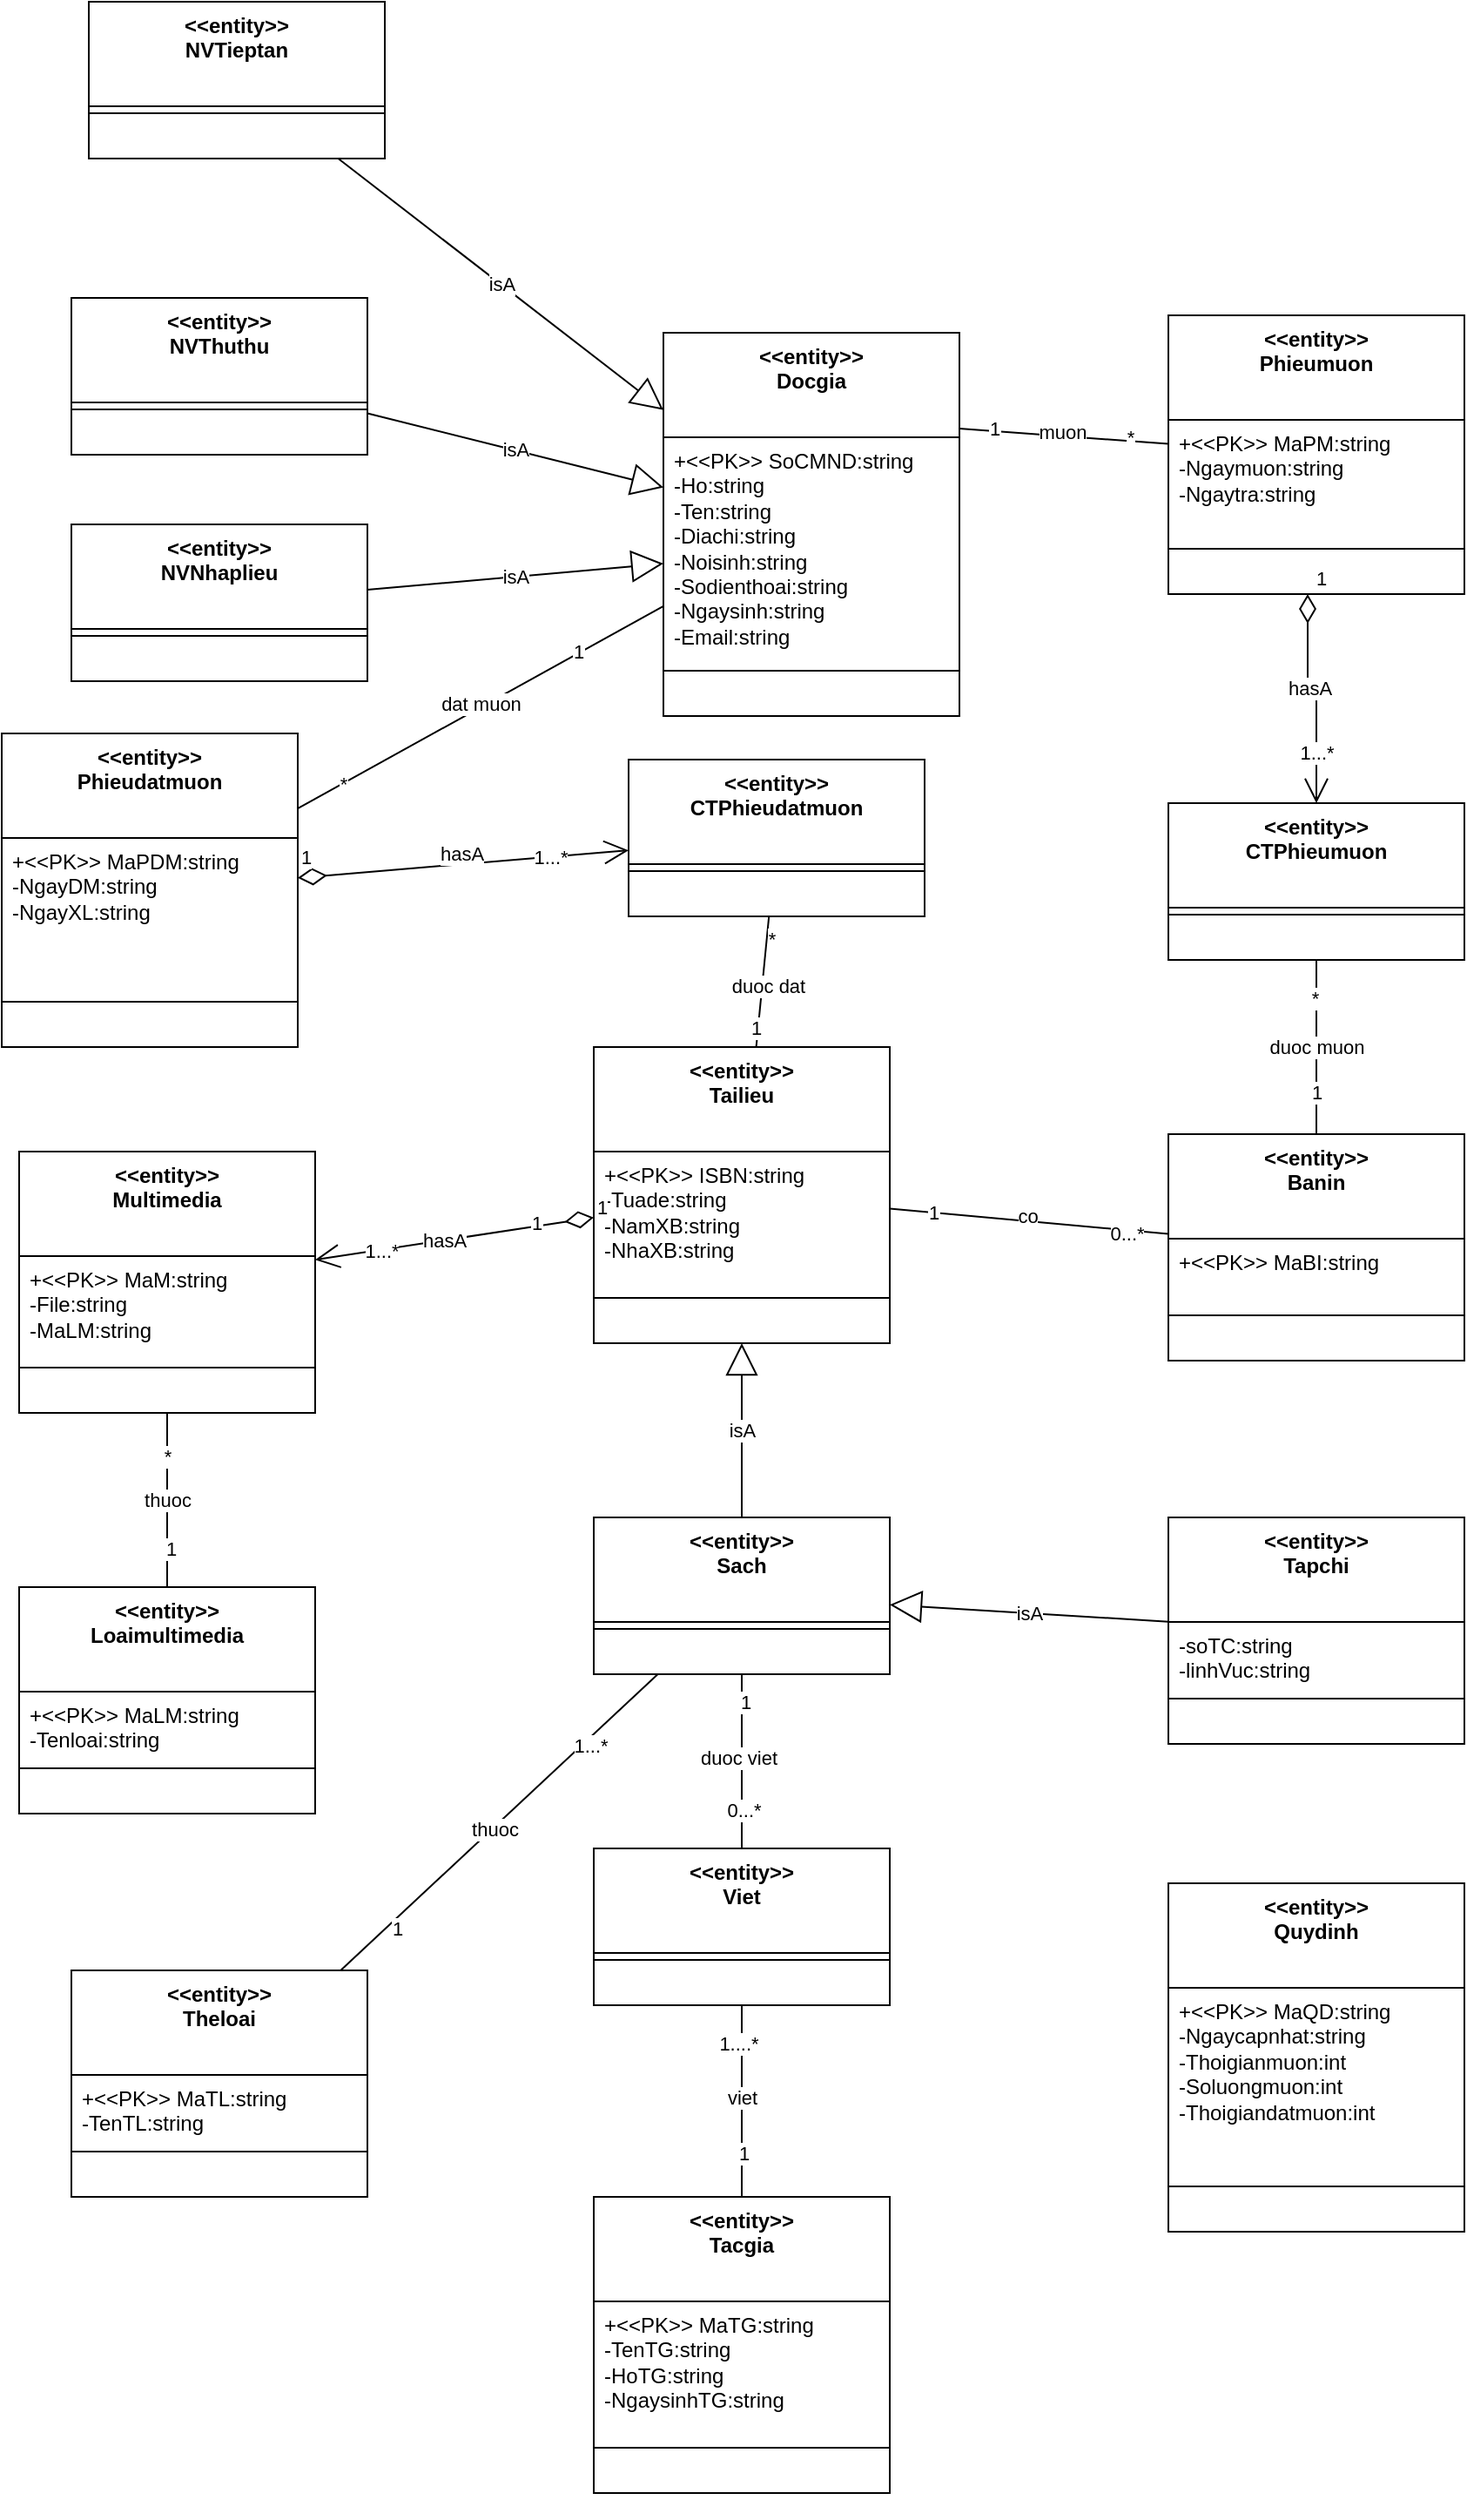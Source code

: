 <mxfile version="23.1.5" type="device">
  <diagram name="Page-1" id="rpfPzRyX7NFjXYsIdwfx">
    <mxGraphModel dx="2100" dy="1242" grid="1" gridSize="10" guides="1" tooltips="1" connect="1" arrows="1" fold="1" page="1" pageScale="1" pageWidth="850" pageHeight="1100" math="0" shadow="0">
      <root>
        <mxCell id="0" />
        <mxCell id="1" parent="0" />
        <mxCell id="L5XlbXFNY9Lcf2r7FmZ7-5" value="&amp;lt;&amp;lt;entity&amp;gt;&amp;gt;&lt;div&gt;NVTieptan&lt;/div&gt;" style="swimlane;fontStyle=1;align=center;verticalAlign=top;childLayout=stackLayout;horizontal=1;startSize=60;horizontalStack=0;resizeParent=1;resizeParentMax=0;resizeLast=0;collapsible=1;marginBottom=0;whiteSpace=wrap;html=1;" vertex="1" parent="1">
          <mxGeometry x="60" y="70" width="170" height="90" as="geometry" />
        </mxCell>
        <mxCell id="L5XlbXFNY9Lcf2r7FmZ7-7" value="" style="line;strokeWidth=1;fillColor=none;align=left;verticalAlign=middle;spacingTop=-1;spacingLeft=3;spacingRight=3;rotatable=0;labelPosition=right;points=[];portConstraint=eastwest;strokeColor=inherit;" vertex="1" parent="L5XlbXFNY9Lcf2r7FmZ7-5">
          <mxGeometry y="60" width="170" height="8" as="geometry" />
        </mxCell>
        <mxCell id="L5XlbXFNY9Lcf2r7FmZ7-8" value="&amp;nbsp;" style="text;strokeColor=none;fillColor=none;align=left;verticalAlign=top;spacingLeft=4;spacingRight=4;overflow=hidden;rotatable=0;points=[[0,0.5],[1,0.5]];portConstraint=eastwest;whiteSpace=wrap;html=1;" vertex="1" parent="L5XlbXFNY9Lcf2r7FmZ7-5">
          <mxGeometry y="68" width="170" height="22" as="geometry" />
        </mxCell>
        <mxCell id="L5XlbXFNY9Lcf2r7FmZ7-9" value="&amp;lt;&amp;lt;entity&amp;gt;&amp;gt;&lt;div&gt;NVThuthu&lt;/div&gt;" style="swimlane;fontStyle=1;align=center;verticalAlign=top;childLayout=stackLayout;horizontal=1;startSize=60;horizontalStack=0;resizeParent=1;resizeParentMax=0;resizeLast=0;collapsible=1;marginBottom=0;whiteSpace=wrap;html=1;" vertex="1" parent="1">
          <mxGeometry x="50" y="240" width="170" height="90" as="geometry" />
        </mxCell>
        <mxCell id="L5XlbXFNY9Lcf2r7FmZ7-10" value="" style="line;strokeWidth=1;fillColor=none;align=left;verticalAlign=middle;spacingTop=-1;spacingLeft=3;spacingRight=3;rotatable=0;labelPosition=right;points=[];portConstraint=eastwest;strokeColor=inherit;" vertex="1" parent="L5XlbXFNY9Lcf2r7FmZ7-9">
          <mxGeometry y="60" width="170" height="8" as="geometry" />
        </mxCell>
        <mxCell id="L5XlbXFNY9Lcf2r7FmZ7-11" value="&amp;nbsp;" style="text;strokeColor=none;fillColor=none;align=left;verticalAlign=top;spacingLeft=4;spacingRight=4;overflow=hidden;rotatable=0;points=[[0,0.5],[1,0.5]];portConstraint=eastwest;whiteSpace=wrap;html=1;" vertex="1" parent="L5XlbXFNY9Lcf2r7FmZ7-9">
          <mxGeometry y="68" width="170" height="22" as="geometry" />
        </mxCell>
        <mxCell id="L5XlbXFNY9Lcf2r7FmZ7-12" value="&amp;lt;&amp;lt;entity&amp;gt;&amp;gt;&lt;div&gt;NVNhaplieu&lt;/div&gt;" style="swimlane;fontStyle=1;align=center;verticalAlign=top;childLayout=stackLayout;horizontal=1;startSize=60;horizontalStack=0;resizeParent=1;resizeParentMax=0;resizeLast=0;collapsible=1;marginBottom=0;whiteSpace=wrap;html=1;" vertex="1" parent="1">
          <mxGeometry x="50" y="370" width="170" height="90" as="geometry" />
        </mxCell>
        <mxCell id="L5XlbXFNY9Lcf2r7FmZ7-13" value="" style="line;strokeWidth=1;fillColor=none;align=left;verticalAlign=middle;spacingTop=-1;spacingLeft=3;spacingRight=3;rotatable=0;labelPosition=right;points=[];portConstraint=eastwest;strokeColor=inherit;" vertex="1" parent="L5XlbXFNY9Lcf2r7FmZ7-12">
          <mxGeometry y="60" width="170" height="8" as="geometry" />
        </mxCell>
        <mxCell id="L5XlbXFNY9Lcf2r7FmZ7-14" value="&amp;nbsp;" style="text;strokeColor=none;fillColor=none;align=left;verticalAlign=top;spacingLeft=4;spacingRight=4;overflow=hidden;rotatable=0;points=[[0,0.5],[1,0.5]];portConstraint=eastwest;whiteSpace=wrap;html=1;" vertex="1" parent="L5XlbXFNY9Lcf2r7FmZ7-12">
          <mxGeometry y="68" width="170" height="22" as="geometry" />
        </mxCell>
        <mxCell id="L5XlbXFNY9Lcf2r7FmZ7-31" style="rounded=0;orthogonalLoop=1;jettySize=auto;html=1;exitX=1;exitY=0.25;exitDx=0;exitDy=0;endArrow=none;endFill=0;" edge="1" parent="1" source="L5XlbXFNY9Lcf2r7FmZ7-18" target="L5XlbXFNY9Lcf2r7FmZ7-27">
          <mxGeometry relative="1" as="geometry" />
        </mxCell>
        <mxCell id="L5XlbXFNY9Lcf2r7FmZ7-32" value="muon" style="edgeLabel;html=1;align=center;verticalAlign=middle;resizable=0;points=[];fontFamily=Helvetica;fontSize=11;fontColor=default;labelBackgroundColor=default;" vertex="1" connectable="0" parent="L5XlbXFNY9Lcf2r7FmZ7-31">
          <mxGeometry x="-0.024" y="3" relative="1" as="geometry">
            <mxPoint as="offset" />
          </mxGeometry>
        </mxCell>
        <mxCell id="L5XlbXFNY9Lcf2r7FmZ7-33" value="1" style="edgeLabel;html=1;align=center;verticalAlign=middle;resizable=0;points=[];fontFamily=Helvetica;fontSize=11;fontColor=default;labelBackgroundColor=default;" vertex="1" connectable="0" parent="L5XlbXFNY9Lcf2r7FmZ7-31">
          <mxGeometry x="-0.673" y="2" relative="1" as="geometry">
            <mxPoint as="offset" />
          </mxGeometry>
        </mxCell>
        <mxCell id="L5XlbXFNY9Lcf2r7FmZ7-35" value="*" style="edgeLabel;html=1;align=center;verticalAlign=middle;resizable=0;points=[];fontFamily=Helvetica;fontSize=11;fontColor=default;labelBackgroundColor=default;" vertex="1" connectable="0" parent="L5XlbXFNY9Lcf2r7FmZ7-31">
          <mxGeometry x="0.629" y="2" relative="1" as="geometry">
            <mxPoint as="offset" />
          </mxGeometry>
        </mxCell>
        <mxCell id="L5XlbXFNY9Lcf2r7FmZ7-18" value="&amp;lt;&amp;lt;entity&amp;gt;&amp;gt;&lt;div&gt;Docgia&lt;/div&gt;" style="swimlane;fontStyle=1;align=center;verticalAlign=top;childLayout=stackLayout;horizontal=1;startSize=60;horizontalStack=0;resizeParent=1;resizeParentMax=0;resizeLast=0;collapsible=1;marginBottom=0;whiteSpace=wrap;html=1;" vertex="1" parent="1">
          <mxGeometry x="390" y="260" width="170" height="220" as="geometry" />
        </mxCell>
        <mxCell id="L5XlbXFNY9Lcf2r7FmZ7-19" value="+&amp;lt;&amp;lt;PK&amp;gt;&amp;gt; SoCMND:string&lt;br&gt;-Ho:string&lt;br&gt;-Ten:string&lt;br&gt;-Diachi:string&lt;br&gt;-Noisinh:string&lt;br&gt;-Sodienthoai:string&lt;br&gt;-Ngaysinh:string&lt;br&gt;-Email:string" style="text;strokeColor=none;fillColor=none;align=left;verticalAlign=top;spacingLeft=4;spacingRight=4;overflow=hidden;rotatable=0;points=[[0,0.5],[1,0.5]];portConstraint=eastwest;whiteSpace=wrap;html=1;" vertex="1" parent="L5XlbXFNY9Lcf2r7FmZ7-18">
          <mxGeometry y="60" width="170" height="130" as="geometry" />
        </mxCell>
        <mxCell id="L5XlbXFNY9Lcf2r7FmZ7-20" value="" style="line;strokeWidth=1;fillColor=none;align=left;verticalAlign=middle;spacingTop=-1;spacingLeft=3;spacingRight=3;rotatable=0;labelPosition=right;points=[];portConstraint=eastwest;strokeColor=inherit;" vertex="1" parent="L5XlbXFNY9Lcf2r7FmZ7-18">
          <mxGeometry y="190" width="170" height="8" as="geometry" />
        </mxCell>
        <mxCell id="L5XlbXFNY9Lcf2r7FmZ7-21" value="&amp;nbsp;" style="text;strokeColor=none;fillColor=none;align=left;verticalAlign=top;spacingLeft=4;spacingRight=4;overflow=hidden;rotatable=0;points=[[0,0.5],[1,0.5]];portConstraint=eastwest;whiteSpace=wrap;html=1;" vertex="1" parent="L5XlbXFNY9Lcf2r7FmZ7-18">
          <mxGeometry y="198" width="170" height="22" as="geometry" />
        </mxCell>
        <mxCell id="L5XlbXFNY9Lcf2r7FmZ7-22" value="isA" style="endArrow=block;endSize=16;endFill=0;html=1;rounded=0;" edge="1" parent="1" source="L5XlbXFNY9Lcf2r7FmZ7-5" target="L5XlbXFNY9Lcf2r7FmZ7-18">
          <mxGeometry width="160" relative="1" as="geometry">
            <mxPoint x="340" y="320" as="sourcePoint" />
            <mxPoint x="500" y="320" as="targetPoint" />
          </mxGeometry>
        </mxCell>
        <mxCell id="L5XlbXFNY9Lcf2r7FmZ7-23" value="isA" style="endArrow=block;endSize=16;endFill=0;html=1;rounded=0;" edge="1" parent="1" source="L5XlbXFNY9Lcf2r7FmZ7-9" target="L5XlbXFNY9Lcf2r7FmZ7-18">
          <mxGeometry width="160" relative="1" as="geometry">
            <mxPoint x="230" y="309" as="sourcePoint" />
            <mxPoint x="400" y="356" as="targetPoint" />
          </mxGeometry>
        </mxCell>
        <mxCell id="L5XlbXFNY9Lcf2r7FmZ7-25" value="isA" style="endArrow=block;endSize=16;endFill=0;html=1;rounded=0;" edge="1" parent="1" source="L5XlbXFNY9Lcf2r7FmZ7-12" target="L5XlbXFNY9Lcf2r7FmZ7-19">
          <mxGeometry width="160" relative="1" as="geometry">
            <mxPoint x="240" y="319" as="sourcePoint" />
            <mxPoint x="410" y="366" as="targetPoint" />
          </mxGeometry>
        </mxCell>
        <mxCell id="L5XlbXFNY9Lcf2r7FmZ7-27" value="&amp;lt;&amp;lt;entity&amp;gt;&amp;gt;&lt;div&gt;Phieumuon&lt;/div&gt;" style="swimlane;fontStyle=1;align=center;verticalAlign=top;childLayout=stackLayout;horizontal=1;startSize=60;horizontalStack=0;resizeParent=1;resizeParentMax=0;resizeLast=0;collapsible=1;marginBottom=0;whiteSpace=wrap;html=1;" vertex="1" parent="1">
          <mxGeometry x="680" y="250" width="170" height="160" as="geometry" />
        </mxCell>
        <mxCell id="L5XlbXFNY9Lcf2r7FmZ7-28" value="+&amp;lt;&amp;lt;PK&amp;gt;&amp;gt; MaPM:string&lt;br&gt;-Ngaymuon:string&lt;br&gt;-Ngaytra:string" style="text;strokeColor=none;fillColor=none;align=left;verticalAlign=top;spacingLeft=4;spacingRight=4;overflow=hidden;rotatable=0;points=[[0,0.5],[1,0.5]];portConstraint=eastwest;whiteSpace=wrap;html=1;" vertex="1" parent="L5XlbXFNY9Lcf2r7FmZ7-27">
          <mxGeometry y="60" width="170" height="70" as="geometry" />
        </mxCell>
        <mxCell id="L5XlbXFNY9Lcf2r7FmZ7-29" value="" style="line;strokeWidth=1;fillColor=none;align=left;verticalAlign=middle;spacingTop=-1;spacingLeft=3;spacingRight=3;rotatable=0;labelPosition=right;points=[];portConstraint=eastwest;strokeColor=inherit;" vertex="1" parent="L5XlbXFNY9Lcf2r7FmZ7-27">
          <mxGeometry y="130" width="170" height="8" as="geometry" />
        </mxCell>
        <mxCell id="L5XlbXFNY9Lcf2r7FmZ7-30" value="&amp;nbsp;" style="text;strokeColor=none;fillColor=none;align=left;verticalAlign=top;spacingLeft=4;spacingRight=4;overflow=hidden;rotatable=0;points=[[0,0.5],[1,0.5]];portConstraint=eastwest;whiteSpace=wrap;html=1;" vertex="1" parent="L5XlbXFNY9Lcf2r7FmZ7-27">
          <mxGeometry y="138" width="170" height="22" as="geometry" />
        </mxCell>
        <mxCell id="L5XlbXFNY9Lcf2r7FmZ7-36" value="&amp;lt;&amp;lt;entity&amp;gt;&amp;gt;&lt;div&gt;CTPhieumuon&lt;/div&gt;" style="swimlane;fontStyle=1;align=center;verticalAlign=top;childLayout=stackLayout;horizontal=1;startSize=60;horizontalStack=0;resizeParent=1;resizeParentMax=0;resizeLast=0;collapsible=1;marginBottom=0;whiteSpace=wrap;html=1;" vertex="1" parent="1">
          <mxGeometry x="680" y="530" width="170" height="90" as="geometry" />
        </mxCell>
        <mxCell id="L5XlbXFNY9Lcf2r7FmZ7-37" value="" style="line;strokeWidth=1;fillColor=none;align=left;verticalAlign=middle;spacingTop=-1;spacingLeft=3;spacingRight=3;rotatable=0;labelPosition=right;points=[];portConstraint=eastwest;strokeColor=inherit;" vertex="1" parent="L5XlbXFNY9Lcf2r7FmZ7-36">
          <mxGeometry y="60" width="170" height="8" as="geometry" />
        </mxCell>
        <mxCell id="L5XlbXFNY9Lcf2r7FmZ7-38" value="&amp;nbsp;" style="text;strokeColor=none;fillColor=none;align=left;verticalAlign=top;spacingLeft=4;spacingRight=4;overflow=hidden;rotatable=0;points=[[0,0.5],[1,0.5]];portConstraint=eastwest;whiteSpace=wrap;html=1;" vertex="1" parent="L5XlbXFNY9Lcf2r7FmZ7-36">
          <mxGeometry y="68" width="170" height="22" as="geometry" />
        </mxCell>
        <mxCell id="L5XlbXFNY9Lcf2r7FmZ7-39" value="1" style="endArrow=open;html=1;endSize=12;startArrow=diamondThin;startSize=14;startFill=0;edgeStyle=orthogonalEdgeStyle;align=left;verticalAlign=bottom;rounded=0;strokeColor=default;fontFamily=Helvetica;fontSize=11;fontColor=default;labelBackgroundColor=default;" edge="1" parent="1" source="L5XlbXFNY9Lcf2r7FmZ7-30" target="L5XlbXFNY9Lcf2r7FmZ7-36">
          <mxGeometry x="-1" y="3" relative="1" as="geometry">
            <mxPoint x="390" y="530" as="sourcePoint" />
            <mxPoint x="550" y="530" as="targetPoint" />
            <Array as="points">
              <mxPoint x="760" y="470" />
              <mxPoint x="765" y="470" />
            </Array>
          </mxGeometry>
        </mxCell>
        <mxCell id="L5XlbXFNY9Lcf2r7FmZ7-40" value="hasA" style="edgeLabel;html=1;align=center;verticalAlign=middle;resizable=0;points=[];fontFamily=Helvetica;fontSize=11;fontColor=default;labelBackgroundColor=default;" vertex="1" connectable="0" parent="L5XlbXFNY9Lcf2r7FmZ7-39">
          <mxGeometry x="0.03" y="3" relative="1" as="geometry">
            <mxPoint x="-4" y="-3" as="offset" />
          </mxGeometry>
        </mxCell>
        <mxCell id="L5XlbXFNY9Lcf2r7FmZ7-41" value="1...*" style="edgeLabel;html=1;align=center;verticalAlign=middle;resizable=0;points=[];fontFamily=Helvetica;fontSize=11;fontColor=default;labelBackgroundColor=default;" vertex="1" connectable="0" parent="L5XlbXFNY9Lcf2r7FmZ7-39">
          <mxGeometry x="0.524" relative="1" as="geometry">
            <mxPoint as="offset" />
          </mxGeometry>
        </mxCell>
        <mxCell id="L5XlbXFNY9Lcf2r7FmZ7-42" value="&amp;lt;&amp;lt;entity&amp;gt;&amp;gt;&lt;div&gt;Banin&lt;/div&gt;" style="swimlane;fontStyle=1;align=center;verticalAlign=top;childLayout=stackLayout;horizontal=1;startSize=60;horizontalStack=0;resizeParent=1;resizeParentMax=0;resizeLast=0;collapsible=1;marginBottom=0;whiteSpace=wrap;html=1;" vertex="1" parent="1">
          <mxGeometry x="680" y="720" width="170" height="130" as="geometry" />
        </mxCell>
        <mxCell id="L5XlbXFNY9Lcf2r7FmZ7-43" value="+&amp;lt;&amp;lt;PK&amp;gt;&amp;gt; MaBI:string" style="text;strokeColor=none;fillColor=none;align=left;verticalAlign=top;spacingLeft=4;spacingRight=4;overflow=hidden;rotatable=0;points=[[0,0.5],[1,0.5]];portConstraint=eastwest;whiteSpace=wrap;html=1;" vertex="1" parent="L5XlbXFNY9Lcf2r7FmZ7-42">
          <mxGeometry y="60" width="170" height="40" as="geometry" />
        </mxCell>
        <mxCell id="L5XlbXFNY9Lcf2r7FmZ7-44" value="" style="line;strokeWidth=1;fillColor=none;align=left;verticalAlign=middle;spacingTop=-1;spacingLeft=3;spacingRight=3;rotatable=0;labelPosition=right;points=[];portConstraint=eastwest;strokeColor=inherit;" vertex="1" parent="L5XlbXFNY9Lcf2r7FmZ7-42">
          <mxGeometry y="100" width="170" height="8" as="geometry" />
        </mxCell>
        <mxCell id="L5XlbXFNY9Lcf2r7FmZ7-45" value="&amp;nbsp;" style="text;strokeColor=none;fillColor=none;align=left;verticalAlign=top;spacingLeft=4;spacingRight=4;overflow=hidden;rotatable=0;points=[[0,0.5],[1,0.5]];portConstraint=eastwest;whiteSpace=wrap;html=1;" vertex="1" parent="L5XlbXFNY9Lcf2r7FmZ7-42">
          <mxGeometry y="108" width="170" height="22" as="geometry" />
        </mxCell>
        <mxCell id="L5XlbXFNY9Lcf2r7FmZ7-46" value="duoc muon" style="edgeStyle=none;rounded=0;orthogonalLoop=1;jettySize=auto;html=1;strokeColor=default;align=center;verticalAlign=middle;fontFamily=Helvetica;fontSize=11;fontColor=default;labelBackgroundColor=default;endArrow=none;endFill=0;" edge="1" parent="1" source="L5XlbXFNY9Lcf2r7FmZ7-36" target="L5XlbXFNY9Lcf2r7FmZ7-42">
          <mxGeometry relative="1" as="geometry" />
        </mxCell>
        <mxCell id="L5XlbXFNY9Lcf2r7FmZ7-47" value="1" style="edgeLabel;html=1;align=center;verticalAlign=middle;resizable=0;points=[];fontFamily=Helvetica;fontSize=11;fontColor=default;labelBackgroundColor=default;" vertex="1" connectable="0" parent="L5XlbXFNY9Lcf2r7FmZ7-46">
          <mxGeometry x="0.513" relative="1" as="geometry">
            <mxPoint as="offset" />
          </mxGeometry>
        </mxCell>
        <mxCell id="L5XlbXFNY9Lcf2r7FmZ7-48" value="*" style="edgeLabel;html=1;align=center;verticalAlign=middle;resizable=0;points=[];fontFamily=Helvetica;fontSize=11;fontColor=default;labelBackgroundColor=default;" vertex="1" connectable="0" parent="L5XlbXFNY9Lcf2r7FmZ7-46">
          <mxGeometry x="-0.572" y="-1" relative="1" as="geometry">
            <mxPoint as="offset" />
          </mxGeometry>
        </mxCell>
        <mxCell id="L5XlbXFNY9Lcf2r7FmZ7-53" style="edgeStyle=none;rounded=0;orthogonalLoop=1;jettySize=auto;html=1;strokeColor=default;align=center;verticalAlign=middle;fontFamily=Helvetica;fontSize=11;fontColor=default;labelBackgroundColor=default;endArrow=none;endFill=0;" edge="1" parent="1" source="L5XlbXFNY9Lcf2r7FmZ7-49" target="L5XlbXFNY9Lcf2r7FmZ7-42">
          <mxGeometry relative="1" as="geometry" />
        </mxCell>
        <mxCell id="L5XlbXFNY9Lcf2r7FmZ7-54" value="co" style="edgeLabel;html=1;align=center;verticalAlign=middle;resizable=0;points=[];fontFamily=Helvetica;fontSize=11;fontColor=default;labelBackgroundColor=default;" vertex="1" connectable="0" parent="L5XlbXFNY9Lcf2r7FmZ7-53">
          <mxGeometry x="-0.022" y="3" relative="1" as="geometry">
            <mxPoint as="offset" />
          </mxGeometry>
        </mxCell>
        <mxCell id="L5XlbXFNY9Lcf2r7FmZ7-55" value="0...*" style="edgeLabel;html=1;align=center;verticalAlign=middle;resizable=0;points=[];fontFamily=Helvetica;fontSize=11;fontColor=default;labelBackgroundColor=default;" vertex="1" connectable="0" parent="L5XlbXFNY9Lcf2r7FmZ7-53">
          <mxGeometry x="0.701" y="-2" relative="1" as="geometry">
            <mxPoint as="offset" />
          </mxGeometry>
        </mxCell>
        <mxCell id="L5XlbXFNY9Lcf2r7FmZ7-56" value="1" style="edgeLabel;html=1;align=center;verticalAlign=middle;resizable=0;points=[];fontFamily=Helvetica;fontSize=11;fontColor=default;labelBackgroundColor=default;" vertex="1" connectable="0" parent="L5XlbXFNY9Lcf2r7FmZ7-53">
          <mxGeometry x="-0.695" relative="1" as="geometry">
            <mxPoint as="offset" />
          </mxGeometry>
        </mxCell>
        <mxCell id="L5XlbXFNY9Lcf2r7FmZ7-49" value="&amp;lt;&amp;lt;entity&amp;gt;&amp;gt;&lt;div&gt;Tailieu&lt;/div&gt;" style="swimlane;fontStyle=1;align=center;verticalAlign=top;childLayout=stackLayout;horizontal=1;startSize=60;horizontalStack=0;resizeParent=1;resizeParentMax=0;resizeLast=0;collapsible=1;marginBottom=0;whiteSpace=wrap;html=1;" vertex="1" parent="1">
          <mxGeometry x="350" y="670" width="170" height="170" as="geometry" />
        </mxCell>
        <mxCell id="L5XlbXFNY9Lcf2r7FmZ7-50" value="+&amp;lt;&amp;lt;PK&amp;gt;&amp;gt; ISBN:string&lt;br&gt;-Tuade:string&lt;br&gt;-NamXB:string&lt;br&gt;-NhaXB:string" style="text;strokeColor=none;fillColor=none;align=left;verticalAlign=top;spacingLeft=4;spacingRight=4;overflow=hidden;rotatable=0;points=[[0,0.5],[1,0.5]];portConstraint=eastwest;whiteSpace=wrap;html=1;" vertex="1" parent="L5XlbXFNY9Lcf2r7FmZ7-49">
          <mxGeometry y="60" width="170" height="80" as="geometry" />
        </mxCell>
        <mxCell id="L5XlbXFNY9Lcf2r7FmZ7-51" value="" style="line;strokeWidth=1;fillColor=none;align=left;verticalAlign=middle;spacingTop=-1;spacingLeft=3;spacingRight=3;rotatable=0;labelPosition=right;points=[];portConstraint=eastwest;strokeColor=inherit;" vertex="1" parent="L5XlbXFNY9Lcf2r7FmZ7-49">
          <mxGeometry y="140" width="170" height="8" as="geometry" />
        </mxCell>
        <mxCell id="L5XlbXFNY9Lcf2r7FmZ7-52" value="&amp;nbsp;" style="text;strokeColor=none;fillColor=none;align=left;verticalAlign=top;spacingLeft=4;spacingRight=4;overflow=hidden;rotatable=0;points=[[0,0.5],[1,0.5]];portConstraint=eastwest;whiteSpace=wrap;html=1;" vertex="1" parent="L5XlbXFNY9Lcf2r7FmZ7-49">
          <mxGeometry y="148" width="170" height="22" as="geometry" />
        </mxCell>
        <mxCell id="L5XlbXFNY9Lcf2r7FmZ7-81" style="edgeStyle=none;rounded=0;orthogonalLoop=1;jettySize=auto;html=1;strokeColor=default;align=center;verticalAlign=middle;fontFamily=Helvetica;fontSize=11;fontColor=default;labelBackgroundColor=default;endArrow=none;endFill=0;" edge="1" parent="1" source="L5XlbXFNY9Lcf2r7FmZ7-57" target="L5XlbXFNY9Lcf2r7FmZ7-77">
          <mxGeometry relative="1" as="geometry" />
        </mxCell>
        <mxCell id="L5XlbXFNY9Lcf2r7FmZ7-82" value="1" style="edgeLabel;html=1;align=center;verticalAlign=middle;resizable=0;points=[];fontFamily=Helvetica;fontSize=11;fontColor=default;labelBackgroundColor=default;" vertex="1" connectable="0" parent="L5XlbXFNY9Lcf2r7FmZ7-81">
          <mxGeometry x="0.682" y="4" relative="1" as="geometry">
            <mxPoint as="offset" />
          </mxGeometry>
        </mxCell>
        <mxCell id="L5XlbXFNY9Lcf2r7FmZ7-83" value="1...*" style="edgeLabel;html=1;align=center;verticalAlign=middle;resizable=0;points=[];fontFamily=Helvetica;fontSize=11;fontColor=default;labelBackgroundColor=default;" vertex="1" connectable="0" parent="L5XlbXFNY9Lcf2r7FmZ7-81">
          <mxGeometry x="-0.551" y="3" relative="1" as="geometry">
            <mxPoint as="offset" />
          </mxGeometry>
        </mxCell>
        <mxCell id="L5XlbXFNY9Lcf2r7FmZ7-84" value="thuoc" style="edgeLabel;html=1;align=center;verticalAlign=middle;resizable=0;points=[];fontFamily=Helvetica;fontSize=11;fontColor=default;labelBackgroundColor=default;" vertex="1" connectable="0" parent="L5XlbXFNY9Lcf2r7FmZ7-81">
          <mxGeometry x="0.04" y="1" relative="1" as="geometry">
            <mxPoint as="offset" />
          </mxGeometry>
        </mxCell>
        <mxCell id="L5XlbXFNY9Lcf2r7FmZ7-57" value="&amp;lt;&amp;lt;entity&amp;gt;&amp;gt;&lt;div&gt;Sach&lt;/div&gt;" style="swimlane;fontStyle=1;align=center;verticalAlign=top;childLayout=stackLayout;horizontal=1;startSize=60;horizontalStack=0;resizeParent=1;resizeParentMax=0;resizeLast=0;collapsible=1;marginBottom=0;whiteSpace=wrap;html=1;" vertex="1" parent="1">
          <mxGeometry x="350" y="940" width="170" height="90" as="geometry" />
        </mxCell>
        <mxCell id="L5XlbXFNY9Lcf2r7FmZ7-59" value="" style="line;strokeWidth=1;fillColor=none;align=left;verticalAlign=middle;spacingTop=-1;spacingLeft=3;spacingRight=3;rotatable=0;labelPosition=right;points=[];portConstraint=eastwest;strokeColor=inherit;" vertex="1" parent="L5XlbXFNY9Lcf2r7FmZ7-57">
          <mxGeometry y="60" width="170" height="8" as="geometry" />
        </mxCell>
        <mxCell id="L5XlbXFNY9Lcf2r7FmZ7-60" value="&amp;nbsp;" style="text;strokeColor=none;fillColor=none;align=left;verticalAlign=top;spacingLeft=4;spacingRight=4;overflow=hidden;rotatable=0;points=[[0,0.5],[1,0.5]];portConstraint=eastwest;whiteSpace=wrap;html=1;" vertex="1" parent="L5XlbXFNY9Lcf2r7FmZ7-57">
          <mxGeometry y="68" width="170" height="22" as="geometry" />
        </mxCell>
        <mxCell id="L5XlbXFNY9Lcf2r7FmZ7-61" value="isA" style="endArrow=block;endSize=16;endFill=0;html=1;rounded=0;" edge="1" parent="1" source="L5XlbXFNY9Lcf2r7FmZ7-57" target="L5XlbXFNY9Lcf2r7FmZ7-49">
          <mxGeometry width="160" relative="1" as="geometry">
            <mxPoint x="470" y="1080" as="sourcePoint" />
            <mxPoint x="640" y="1127" as="targetPoint" />
          </mxGeometry>
        </mxCell>
        <mxCell id="L5XlbXFNY9Lcf2r7FmZ7-62" value="&amp;lt;&amp;lt;entity&amp;gt;&amp;gt;&lt;div&gt;Tacgia&lt;/div&gt;" style="swimlane;fontStyle=1;align=center;verticalAlign=top;childLayout=stackLayout;horizontal=1;startSize=60;horizontalStack=0;resizeParent=1;resizeParentMax=0;resizeLast=0;collapsible=1;marginBottom=0;whiteSpace=wrap;html=1;" vertex="1" parent="1">
          <mxGeometry x="350" y="1330" width="170" height="170" as="geometry" />
        </mxCell>
        <mxCell id="L5XlbXFNY9Lcf2r7FmZ7-63" value="+&amp;lt;&amp;lt;PK&amp;gt;&amp;gt; MaTG:string&lt;br&gt;-TenTG:string&lt;br&gt;-HoTG:string&lt;br&gt;-NgaysinhTG:string" style="text;strokeColor=none;fillColor=none;align=left;verticalAlign=top;spacingLeft=4;spacingRight=4;overflow=hidden;rotatable=0;points=[[0,0.5],[1,0.5]];portConstraint=eastwest;whiteSpace=wrap;html=1;" vertex="1" parent="L5XlbXFNY9Lcf2r7FmZ7-62">
          <mxGeometry y="60" width="170" height="80" as="geometry" />
        </mxCell>
        <mxCell id="L5XlbXFNY9Lcf2r7FmZ7-64" value="" style="line;strokeWidth=1;fillColor=none;align=left;verticalAlign=middle;spacingTop=-1;spacingLeft=3;spacingRight=3;rotatable=0;labelPosition=right;points=[];portConstraint=eastwest;strokeColor=inherit;" vertex="1" parent="L5XlbXFNY9Lcf2r7FmZ7-62">
          <mxGeometry y="140" width="170" height="8" as="geometry" />
        </mxCell>
        <mxCell id="L5XlbXFNY9Lcf2r7FmZ7-65" value="&amp;nbsp;" style="text;strokeColor=none;fillColor=none;align=left;verticalAlign=top;spacingLeft=4;spacingRight=4;overflow=hidden;rotatable=0;points=[[0,0.5],[1,0.5]];portConstraint=eastwest;whiteSpace=wrap;html=1;" vertex="1" parent="L5XlbXFNY9Lcf2r7FmZ7-62">
          <mxGeometry y="148" width="170" height="22" as="geometry" />
        </mxCell>
        <mxCell id="L5XlbXFNY9Lcf2r7FmZ7-66" value="&amp;lt;&amp;lt;entity&amp;gt;&amp;gt;&lt;div&gt;Viet&lt;/div&gt;" style="swimlane;fontStyle=1;align=center;verticalAlign=top;childLayout=stackLayout;horizontal=1;startSize=60;horizontalStack=0;resizeParent=1;resizeParentMax=0;resizeLast=0;collapsible=1;marginBottom=0;whiteSpace=wrap;html=1;" vertex="1" parent="1">
          <mxGeometry x="350" y="1130" width="170" height="90" as="geometry" />
        </mxCell>
        <mxCell id="L5XlbXFNY9Lcf2r7FmZ7-67" value="" style="line;strokeWidth=1;fillColor=none;align=left;verticalAlign=middle;spacingTop=-1;spacingLeft=3;spacingRight=3;rotatable=0;labelPosition=right;points=[];portConstraint=eastwest;strokeColor=inherit;" vertex="1" parent="L5XlbXFNY9Lcf2r7FmZ7-66">
          <mxGeometry y="60" width="170" height="8" as="geometry" />
        </mxCell>
        <mxCell id="L5XlbXFNY9Lcf2r7FmZ7-68" value="&amp;nbsp;" style="text;strokeColor=none;fillColor=none;align=left;verticalAlign=top;spacingLeft=4;spacingRight=4;overflow=hidden;rotatable=0;points=[[0,0.5],[1,0.5]];portConstraint=eastwest;whiteSpace=wrap;html=1;" vertex="1" parent="L5XlbXFNY9Lcf2r7FmZ7-66">
          <mxGeometry y="68" width="170" height="22" as="geometry" />
        </mxCell>
        <mxCell id="L5XlbXFNY9Lcf2r7FmZ7-69" style="edgeStyle=none;rounded=0;orthogonalLoop=1;jettySize=auto;html=1;strokeColor=default;align=center;verticalAlign=middle;fontFamily=Helvetica;fontSize=11;fontColor=default;labelBackgroundColor=default;endArrow=none;endFill=0;" edge="1" parent="1" source="L5XlbXFNY9Lcf2r7FmZ7-57" target="L5XlbXFNY9Lcf2r7FmZ7-66">
          <mxGeometry relative="1" as="geometry" />
        </mxCell>
        <mxCell id="L5XlbXFNY9Lcf2r7FmZ7-70" value="duoc viet" style="edgeLabel;html=1;align=center;verticalAlign=middle;resizable=0;points=[];fontFamily=Helvetica;fontSize=11;fontColor=default;labelBackgroundColor=default;" vertex="1" connectable="0" parent="L5XlbXFNY9Lcf2r7FmZ7-69">
          <mxGeometry x="-0.041" y="-2" relative="1" as="geometry">
            <mxPoint as="offset" />
          </mxGeometry>
        </mxCell>
        <mxCell id="L5XlbXFNY9Lcf2r7FmZ7-71" value="1" style="edgeLabel;html=1;align=center;verticalAlign=middle;resizable=0;points=[];fontFamily=Helvetica;fontSize=11;fontColor=default;labelBackgroundColor=default;" vertex="1" connectable="0" parent="L5XlbXFNY9Lcf2r7FmZ7-69">
          <mxGeometry x="-0.676" y="2" relative="1" as="geometry">
            <mxPoint as="offset" />
          </mxGeometry>
        </mxCell>
        <mxCell id="L5XlbXFNY9Lcf2r7FmZ7-72" value="0...*" style="edgeLabel;html=1;align=center;verticalAlign=middle;resizable=0;points=[];fontFamily=Helvetica;fontSize=11;fontColor=default;labelBackgroundColor=default;" vertex="1" connectable="0" parent="L5XlbXFNY9Lcf2r7FmZ7-69">
          <mxGeometry x="0.547" y="1" relative="1" as="geometry">
            <mxPoint as="offset" />
          </mxGeometry>
        </mxCell>
        <mxCell id="L5XlbXFNY9Lcf2r7FmZ7-73" style="edgeStyle=none;rounded=0;orthogonalLoop=1;jettySize=auto;html=1;strokeColor=default;align=center;verticalAlign=middle;fontFamily=Helvetica;fontSize=11;fontColor=default;labelBackgroundColor=default;endArrow=none;endFill=0;" edge="1" parent="1" source="L5XlbXFNY9Lcf2r7FmZ7-66" target="L5XlbXFNY9Lcf2r7FmZ7-62">
          <mxGeometry relative="1" as="geometry" />
        </mxCell>
        <mxCell id="L5XlbXFNY9Lcf2r7FmZ7-74" value="viet" style="edgeLabel;html=1;align=center;verticalAlign=middle;resizable=0;points=[];fontFamily=Helvetica;fontSize=11;fontColor=default;labelBackgroundColor=default;" vertex="1" connectable="0" parent="L5XlbXFNY9Lcf2r7FmZ7-73">
          <mxGeometry x="-0.05" relative="1" as="geometry">
            <mxPoint as="offset" />
          </mxGeometry>
        </mxCell>
        <mxCell id="L5XlbXFNY9Lcf2r7FmZ7-75" value="1" style="edgeLabel;html=1;align=center;verticalAlign=middle;resizable=0;points=[];fontFamily=Helvetica;fontSize=11;fontColor=default;labelBackgroundColor=default;" vertex="1" connectable="0" parent="L5XlbXFNY9Lcf2r7FmZ7-73">
          <mxGeometry x="0.545" y="1" relative="1" as="geometry">
            <mxPoint as="offset" />
          </mxGeometry>
        </mxCell>
        <mxCell id="L5XlbXFNY9Lcf2r7FmZ7-76" value="1....*" style="edgeLabel;html=1;align=center;verticalAlign=middle;resizable=0;points=[];fontFamily=Helvetica;fontSize=11;fontColor=default;labelBackgroundColor=default;" vertex="1" connectable="0" parent="L5XlbXFNY9Lcf2r7FmZ7-73">
          <mxGeometry x="-0.61" y="-2" relative="1" as="geometry">
            <mxPoint as="offset" />
          </mxGeometry>
        </mxCell>
        <mxCell id="L5XlbXFNY9Lcf2r7FmZ7-77" value="&amp;lt;&amp;lt;entity&amp;gt;&amp;gt;&lt;div&gt;Theloai&lt;/div&gt;" style="swimlane;fontStyle=1;align=center;verticalAlign=top;childLayout=stackLayout;horizontal=1;startSize=60;horizontalStack=0;resizeParent=1;resizeParentMax=0;resizeLast=0;collapsible=1;marginBottom=0;whiteSpace=wrap;html=1;" vertex="1" parent="1">
          <mxGeometry x="50" y="1200" width="170" height="130" as="geometry" />
        </mxCell>
        <mxCell id="L5XlbXFNY9Lcf2r7FmZ7-78" value="+&amp;lt;&amp;lt;PK&amp;gt;&amp;gt; MaTL:string&lt;br&gt;-TenTL:string" style="text;strokeColor=none;fillColor=none;align=left;verticalAlign=top;spacingLeft=4;spacingRight=4;overflow=hidden;rotatable=0;points=[[0,0.5],[1,0.5]];portConstraint=eastwest;whiteSpace=wrap;html=1;" vertex="1" parent="L5XlbXFNY9Lcf2r7FmZ7-77">
          <mxGeometry y="60" width="170" height="40" as="geometry" />
        </mxCell>
        <mxCell id="L5XlbXFNY9Lcf2r7FmZ7-79" value="" style="line;strokeWidth=1;fillColor=none;align=left;verticalAlign=middle;spacingTop=-1;spacingLeft=3;spacingRight=3;rotatable=0;labelPosition=right;points=[];portConstraint=eastwest;strokeColor=inherit;" vertex="1" parent="L5XlbXFNY9Lcf2r7FmZ7-77">
          <mxGeometry y="100" width="170" height="8" as="geometry" />
        </mxCell>
        <mxCell id="L5XlbXFNY9Lcf2r7FmZ7-80" value="&amp;nbsp;" style="text;strokeColor=none;fillColor=none;align=left;verticalAlign=top;spacingLeft=4;spacingRight=4;overflow=hidden;rotatable=0;points=[[0,0.5],[1,0.5]];portConstraint=eastwest;whiteSpace=wrap;html=1;" vertex="1" parent="L5XlbXFNY9Lcf2r7FmZ7-77">
          <mxGeometry y="108" width="170" height="22" as="geometry" />
        </mxCell>
        <mxCell id="L5XlbXFNY9Lcf2r7FmZ7-85" value="&amp;lt;&amp;lt;entity&amp;gt;&amp;gt;&lt;div&gt;Tapchi&lt;/div&gt;" style="swimlane;fontStyle=1;align=center;verticalAlign=top;childLayout=stackLayout;horizontal=1;startSize=60;horizontalStack=0;resizeParent=1;resizeParentMax=0;resizeLast=0;collapsible=1;marginBottom=0;whiteSpace=wrap;html=1;" vertex="1" parent="1">
          <mxGeometry x="680" y="940" width="170" height="130" as="geometry" />
        </mxCell>
        <mxCell id="L5XlbXFNY9Lcf2r7FmZ7-86" value="-soTC:string&lt;br&gt;-linhVuc:string" style="text;strokeColor=none;fillColor=none;align=left;verticalAlign=top;spacingLeft=4;spacingRight=4;overflow=hidden;rotatable=0;points=[[0,0.5],[1,0.5]];portConstraint=eastwest;whiteSpace=wrap;html=1;" vertex="1" parent="L5XlbXFNY9Lcf2r7FmZ7-85">
          <mxGeometry y="60" width="170" height="40" as="geometry" />
        </mxCell>
        <mxCell id="L5XlbXFNY9Lcf2r7FmZ7-87" value="" style="line;strokeWidth=1;fillColor=none;align=left;verticalAlign=middle;spacingTop=-1;spacingLeft=3;spacingRight=3;rotatable=0;labelPosition=right;points=[];portConstraint=eastwest;strokeColor=inherit;" vertex="1" parent="L5XlbXFNY9Lcf2r7FmZ7-85">
          <mxGeometry y="100" width="170" height="8" as="geometry" />
        </mxCell>
        <mxCell id="L5XlbXFNY9Lcf2r7FmZ7-88" value="&amp;nbsp;" style="text;strokeColor=none;fillColor=none;align=left;verticalAlign=top;spacingLeft=4;spacingRight=4;overflow=hidden;rotatable=0;points=[[0,0.5],[1,0.5]];portConstraint=eastwest;whiteSpace=wrap;html=1;" vertex="1" parent="L5XlbXFNY9Lcf2r7FmZ7-85">
          <mxGeometry y="108" width="170" height="22" as="geometry" />
        </mxCell>
        <mxCell id="L5XlbXFNY9Lcf2r7FmZ7-89" value="isA" style="endArrow=block;endSize=16;endFill=0;html=1;rounded=0;" edge="1" parent="1" source="L5XlbXFNY9Lcf2r7FmZ7-85" target="L5XlbXFNY9Lcf2r7FmZ7-57">
          <mxGeometry width="160" relative="1" as="geometry">
            <mxPoint x="445" y="950" as="sourcePoint" />
            <mxPoint x="445" y="840" as="targetPoint" />
          </mxGeometry>
        </mxCell>
        <mxCell id="L5XlbXFNY9Lcf2r7FmZ7-90" value="&amp;lt;&amp;lt;entity&amp;gt;&amp;gt;&lt;div&gt;Quydinh&lt;/div&gt;" style="swimlane;fontStyle=1;align=center;verticalAlign=top;childLayout=stackLayout;horizontal=1;startSize=60;horizontalStack=0;resizeParent=1;resizeParentMax=0;resizeLast=0;collapsible=1;marginBottom=0;whiteSpace=wrap;html=1;" vertex="1" parent="1">
          <mxGeometry x="680" y="1150" width="170" height="200" as="geometry" />
        </mxCell>
        <mxCell id="L5XlbXFNY9Lcf2r7FmZ7-91" value="+&amp;lt;&amp;lt;PK&amp;gt;&amp;gt; MaQD:string&lt;br&gt;-Ngaycapnhat:string&lt;br&gt;-Thoigianmuon:int&lt;br&gt;-Soluongmuon:int&lt;br&gt;-Thoigiandatmuon:int" style="text;strokeColor=none;fillColor=none;align=left;verticalAlign=top;spacingLeft=4;spacingRight=4;overflow=hidden;rotatable=0;points=[[0,0.5],[1,0.5]];portConstraint=eastwest;whiteSpace=wrap;html=1;" vertex="1" parent="L5XlbXFNY9Lcf2r7FmZ7-90">
          <mxGeometry y="60" width="170" height="110" as="geometry" />
        </mxCell>
        <mxCell id="L5XlbXFNY9Lcf2r7FmZ7-92" value="" style="line;strokeWidth=1;fillColor=none;align=left;verticalAlign=middle;spacingTop=-1;spacingLeft=3;spacingRight=3;rotatable=0;labelPosition=right;points=[];portConstraint=eastwest;strokeColor=inherit;" vertex="1" parent="L5XlbXFNY9Lcf2r7FmZ7-90">
          <mxGeometry y="170" width="170" height="8" as="geometry" />
        </mxCell>
        <mxCell id="L5XlbXFNY9Lcf2r7FmZ7-93" value="&amp;nbsp;" style="text;strokeColor=none;fillColor=none;align=left;verticalAlign=top;spacingLeft=4;spacingRight=4;overflow=hidden;rotatable=0;points=[[0,0.5],[1,0.5]];portConstraint=eastwest;whiteSpace=wrap;html=1;" vertex="1" parent="L5XlbXFNY9Lcf2r7FmZ7-90">
          <mxGeometry y="178" width="170" height="22" as="geometry" />
        </mxCell>
        <mxCell id="L5XlbXFNY9Lcf2r7FmZ7-98" value="&amp;lt;&amp;lt;entity&amp;gt;&amp;gt;&lt;div&gt;Phieudatmuon&lt;/div&gt;" style="swimlane;fontStyle=1;align=center;verticalAlign=top;childLayout=stackLayout;horizontal=1;startSize=60;horizontalStack=0;resizeParent=1;resizeParentMax=0;resizeLast=0;collapsible=1;marginBottom=0;whiteSpace=wrap;html=1;" vertex="1" parent="1">
          <mxGeometry x="10" y="490" width="170" height="180" as="geometry" />
        </mxCell>
        <mxCell id="L5XlbXFNY9Lcf2r7FmZ7-99" value="+&amp;lt;&amp;lt;PK&amp;gt;&amp;gt; MaPDM:string&lt;br&gt;-NgayDM:string&lt;br&gt;-NgayXL:string" style="text;strokeColor=none;fillColor=none;align=left;verticalAlign=top;spacingLeft=4;spacingRight=4;overflow=hidden;rotatable=0;points=[[0,0.5],[1,0.5]];portConstraint=eastwest;whiteSpace=wrap;html=1;" vertex="1" parent="L5XlbXFNY9Lcf2r7FmZ7-98">
          <mxGeometry y="60" width="170" height="90" as="geometry" />
        </mxCell>
        <mxCell id="L5XlbXFNY9Lcf2r7FmZ7-100" value="" style="line;strokeWidth=1;fillColor=none;align=left;verticalAlign=middle;spacingTop=-1;spacingLeft=3;spacingRight=3;rotatable=0;labelPosition=right;points=[];portConstraint=eastwest;strokeColor=inherit;" vertex="1" parent="L5XlbXFNY9Lcf2r7FmZ7-98">
          <mxGeometry y="150" width="170" height="8" as="geometry" />
        </mxCell>
        <mxCell id="L5XlbXFNY9Lcf2r7FmZ7-101" value="&amp;nbsp;" style="text;strokeColor=none;fillColor=none;align=left;verticalAlign=top;spacingLeft=4;spacingRight=4;overflow=hidden;rotatable=0;points=[[0,0.5],[1,0.5]];portConstraint=eastwest;whiteSpace=wrap;html=1;" vertex="1" parent="L5XlbXFNY9Lcf2r7FmZ7-98">
          <mxGeometry y="158" width="170" height="22" as="geometry" />
        </mxCell>
        <mxCell id="L5XlbXFNY9Lcf2r7FmZ7-102" style="edgeStyle=none;rounded=0;orthogonalLoop=1;jettySize=auto;html=1;strokeColor=default;align=center;verticalAlign=middle;fontFamily=Helvetica;fontSize=11;fontColor=default;labelBackgroundColor=default;endArrow=none;endFill=0;" edge="1" parent="1" source="L5XlbXFNY9Lcf2r7FmZ7-18" target="L5XlbXFNY9Lcf2r7FmZ7-98">
          <mxGeometry relative="1" as="geometry" />
        </mxCell>
        <mxCell id="L5XlbXFNY9Lcf2r7FmZ7-103" value="dat muon" style="edgeLabel;html=1;align=center;verticalAlign=middle;resizable=0;points=[];fontFamily=Helvetica;fontSize=11;fontColor=default;labelBackgroundColor=default;" vertex="1" connectable="0" parent="L5XlbXFNY9Lcf2r7FmZ7-102">
          <mxGeometry x="-0.004" y="-2" relative="1" as="geometry">
            <mxPoint as="offset" />
          </mxGeometry>
        </mxCell>
        <mxCell id="L5XlbXFNY9Lcf2r7FmZ7-104" value="*" style="edgeLabel;html=1;align=center;verticalAlign=middle;resizable=0;points=[];fontFamily=Helvetica;fontSize=11;fontColor=default;labelBackgroundColor=default;" vertex="1" connectable="0" parent="L5XlbXFNY9Lcf2r7FmZ7-102">
          <mxGeometry x="0.75" relative="1" as="geometry">
            <mxPoint as="offset" />
          </mxGeometry>
        </mxCell>
        <mxCell id="L5XlbXFNY9Lcf2r7FmZ7-105" value="1" style="edgeLabel;html=1;align=center;verticalAlign=middle;resizable=0;points=[];fontFamily=Helvetica;fontSize=11;fontColor=default;labelBackgroundColor=default;" vertex="1" connectable="0" parent="L5XlbXFNY9Lcf2r7FmZ7-102">
          <mxGeometry x="-0.537" y="-2" relative="1" as="geometry">
            <mxPoint y="1" as="offset" />
          </mxGeometry>
        </mxCell>
        <mxCell id="L5XlbXFNY9Lcf2r7FmZ7-115" style="edgeStyle=none;rounded=0;orthogonalLoop=1;jettySize=auto;html=1;strokeColor=default;align=center;verticalAlign=middle;fontFamily=Helvetica;fontSize=11;fontColor=default;labelBackgroundColor=default;endArrow=none;endFill=0;" edge="1" parent="1" source="L5XlbXFNY9Lcf2r7FmZ7-106" target="L5XlbXFNY9Lcf2r7FmZ7-49">
          <mxGeometry relative="1" as="geometry" />
        </mxCell>
        <mxCell id="L5XlbXFNY9Lcf2r7FmZ7-116" value="duoc dat" style="edgeLabel;html=1;align=center;verticalAlign=middle;resizable=0;points=[];fontFamily=Helvetica;fontSize=11;fontColor=default;labelBackgroundColor=default;" vertex="1" connectable="0" parent="L5XlbXFNY9Lcf2r7FmZ7-115">
          <mxGeometry x="0.055" y="3" relative="1" as="geometry">
            <mxPoint as="offset" />
          </mxGeometry>
        </mxCell>
        <mxCell id="L5XlbXFNY9Lcf2r7FmZ7-117" value="*" style="edgeLabel;html=1;align=center;verticalAlign=middle;resizable=0;points=[];fontFamily=Helvetica;fontSize=11;fontColor=default;labelBackgroundColor=default;" vertex="1" connectable="0" parent="L5XlbXFNY9Lcf2r7FmZ7-115">
          <mxGeometry x="-0.655" y="2" relative="1" as="geometry">
            <mxPoint as="offset" />
          </mxGeometry>
        </mxCell>
        <mxCell id="L5XlbXFNY9Lcf2r7FmZ7-118" value="1" style="edgeLabel;html=1;align=center;verticalAlign=middle;resizable=0;points=[];fontFamily=Helvetica;fontSize=11;fontColor=default;labelBackgroundColor=default;" vertex="1" connectable="0" parent="L5XlbXFNY9Lcf2r7FmZ7-115">
          <mxGeometry x="0.732" y="-2" relative="1" as="geometry">
            <mxPoint y="-1" as="offset" />
          </mxGeometry>
        </mxCell>
        <mxCell id="L5XlbXFNY9Lcf2r7FmZ7-106" value="&amp;lt;&amp;lt;entity&amp;gt;&amp;gt;&lt;div&gt;CTPhieudatmuon&lt;/div&gt;" style="swimlane;fontStyle=1;align=center;verticalAlign=top;childLayout=stackLayout;horizontal=1;startSize=60;horizontalStack=0;resizeParent=1;resizeParentMax=0;resizeLast=0;collapsible=1;marginBottom=0;whiteSpace=wrap;html=1;" vertex="1" parent="1">
          <mxGeometry x="370" y="505" width="170" height="90" as="geometry" />
        </mxCell>
        <mxCell id="L5XlbXFNY9Lcf2r7FmZ7-108" value="" style="line;strokeWidth=1;fillColor=none;align=left;verticalAlign=middle;spacingTop=-1;spacingLeft=3;spacingRight=3;rotatable=0;labelPosition=right;points=[];portConstraint=eastwest;strokeColor=inherit;" vertex="1" parent="L5XlbXFNY9Lcf2r7FmZ7-106">
          <mxGeometry y="60" width="170" height="8" as="geometry" />
        </mxCell>
        <mxCell id="L5XlbXFNY9Lcf2r7FmZ7-109" value="&amp;nbsp;" style="text;strokeColor=none;fillColor=none;align=left;verticalAlign=top;spacingLeft=4;spacingRight=4;overflow=hidden;rotatable=0;points=[[0,0.5],[1,0.5]];portConstraint=eastwest;whiteSpace=wrap;html=1;" vertex="1" parent="L5XlbXFNY9Lcf2r7FmZ7-106">
          <mxGeometry y="68" width="170" height="22" as="geometry" />
        </mxCell>
        <mxCell id="L5XlbXFNY9Lcf2r7FmZ7-111" value="1" style="endArrow=open;html=1;endSize=12;startArrow=diamondThin;startSize=14;startFill=0;align=left;verticalAlign=bottom;rounded=0;strokeColor=default;fontFamily=Helvetica;fontSize=11;fontColor=default;labelBackgroundColor=default;" edge="1" parent="1" source="L5XlbXFNY9Lcf2r7FmZ7-98" target="L5XlbXFNY9Lcf2r7FmZ7-106">
          <mxGeometry x="-1" y="3" relative="1" as="geometry">
            <mxPoint x="220" y="680" as="sourcePoint" />
            <mxPoint x="225" y="800" as="targetPoint" />
          </mxGeometry>
        </mxCell>
        <mxCell id="L5XlbXFNY9Lcf2r7FmZ7-112" value="hasA" style="edgeLabel;html=1;align=center;verticalAlign=middle;resizable=0;points=[];fontFamily=Helvetica;fontSize=11;fontColor=default;labelBackgroundColor=default;" vertex="1" connectable="0" parent="L5XlbXFNY9Lcf2r7FmZ7-111">
          <mxGeometry x="0.03" y="3" relative="1" as="geometry">
            <mxPoint x="-4" y="-3" as="offset" />
          </mxGeometry>
        </mxCell>
        <mxCell id="L5XlbXFNY9Lcf2r7FmZ7-113" value="1...*" style="edgeLabel;html=1;align=center;verticalAlign=middle;resizable=0;points=[];fontFamily=Helvetica;fontSize=11;fontColor=default;labelBackgroundColor=default;" vertex="1" connectable="0" parent="L5XlbXFNY9Lcf2r7FmZ7-111">
          <mxGeometry x="0.524" relative="1" as="geometry">
            <mxPoint as="offset" />
          </mxGeometry>
        </mxCell>
        <mxCell id="L5XlbXFNY9Lcf2r7FmZ7-119" value="&amp;lt;&amp;lt;entity&amp;gt;&amp;gt;&lt;div&gt;Multimedia&lt;/div&gt;" style="swimlane;fontStyle=1;align=center;verticalAlign=top;childLayout=stackLayout;horizontal=1;startSize=60;horizontalStack=0;resizeParent=1;resizeParentMax=0;resizeLast=0;collapsible=1;marginBottom=0;whiteSpace=wrap;html=1;" vertex="1" parent="1">
          <mxGeometry x="20" y="730" width="170" height="150" as="geometry" />
        </mxCell>
        <mxCell id="L5XlbXFNY9Lcf2r7FmZ7-120" value="+&amp;lt;&amp;lt;PK&amp;gt;&amp;gt; MaM:string&lt;br&gt;-File:string&lt;br&gt;-MaLM:string&lt;div&gt;&lt;br/&gt;&lt;/div&gt;" style="text;strokeColor=none;fillColor=none;align=left;verticalAlign=top;spacingLeft=4;spacingRight=4;overflow=hidden;rotatable=0;points=[[0,0.5],[1,0.5]];portConstraint=eastwest;whiteSpace=wrap;html=1;" vertex="1" parent="L5XlbXFNY9Lcf2r7FmZ7-119">
          <mxGeometry y="60" width="170" height="60" as="geometry" />
        </mxCell>
        <mxCell id="L5XlbXFNY9Lcf2r7FmZ7-121" value="" style="line;strokeWidth=1;fillColor=none;align=left;verticalAlign=middle;spacingTop=-1;spacingLeft=3;spacingRight=3;rotatable=0;labelPosition=right;points=[];portConstraint=eastwest;strokeColor=inherit;" vertex="1" parent="L5XlbXFNY9Lcf2r7FmZ7-119">
          <mxGeometry y="120" width="170" height="8" as="geometry" />
        </mxCell>
        <mxCell id="L5XlbXFNY9Lcf2r7FmZ7-122" value="&amp;nbsp;" style="text;strokeColor=none;fillColor=none;align=left;verticalAlign=top;spacingLeft=4;spacingRight=4;overflow=hidden;rotatable=0;points=[[0,0.5],[1,0.5]];portConstraint=eastwest;whiteSpace=wrap;html=1;" vertex="1" parent="L5XlbXFNY9Lcf2r7FmZ7-119">
          <mxGeometry y="128" width="170" height="22" as="geometry" />
        </mxCell>
        <mxCell id="L5XlbXFNY9Lcf2r7FmZ7-123" value="1" style="endArrow=open;html=1;endSize=12;startArrow=diamondThin;startSize=14;startFill=0;align=left;verticalAlign=bottom;rounded=0;strokeColor=default;fontFamily=Helvetica;fontSize=11;fontColor=default;labelBackgroundColor=default;" edge="1" parent="1" source="L5XlbXFNY9Lcf2r7FmZ7-49" target="L5XlbXFNY9Lcf2r7FmZ7-119">
          <mxGeometry x="-1" y="3" relative="1" as="geometry">
            <mxPoint x="180" y="736" as="sourcePoint" />
            <mxPoint x="370" y="720" as="targetPoint" />
          </mxGeometry>
        </mxCell>
        <mxCell id="L5XlbXFNY9Lcf2r7FmZ7-124" value="hasA" style="edgeLabel;html=1;align=center;verticalAlign=middle;resizable=0;points=[];fontFamily=Helvetica;fontSize=11;fontColor=default;labelBackgroundColor=default;" vertex="1" connectable="0" parent="L5XlbXFNY9Lcf2r7FmZ7-123">
          <mxGeometry x="0.03" y="3" relative="1" as="geometry">
            <mxPoint x="-4" y="-3" as="offset" />
          </mxGeometry>
        </mxCell>
        <mxCell id="L5XlbXFNY9Lcf2r7FmZ7-125" value="1...*" style="edgeLabel;html=1;align=center;verticalAlign=middle;resizable=0;points=[];fontFamily=Helvetica;fontSize=11;fontColor=default;labelBackgroundColor=default;" vertex="1" connectable="0" parent="L5XlbXFNY9Lcf2r7FmZ7-123">
          <mxGeometry x="0.524" relative="1" as="geometry">
            <mxPoint as="offset" />
          </mxGeometry>
        </mxCell>
        <mxCell id="L5XlbXFNY9Lcf2r7FmZ7-126" value="1" style="edgeLabel;html=1;align=center;verticalAlign=middle;resizable=0;points=[];fontFamily=Helvetica;fontSize=11;fontColor=default;labelBackgroundColor=default;" vertex="1" connectable="0" parent="L5XlbXFNY9Lcf2r7FmZ7-123">
          <mxGeometry x="-0.585" y="-2" relative="1" as="geometry">
            <mxPoint as="offset" />
          </mxGeometry>
        </mxCell>
        <mxCell id="L5XlbXFNY9Lcf2r7FmZ7-130" value="&amp;lt;&amp;lt;entity&amp;gt;&amp;gt;&lt;div&gt;Loaimultimedia&lt;/div&gt;" style="swimlane;fontStyle=1;align=center;verticalAlign=top;childLayout=stackLayout;horizontal=1;startSize=60;horizontalStack=0;resizeParent=1;resizeParentMax=0;resizeLast=0;collapsible=1;marginBottom=0;whiteSpace=wrap;html=1;" vertex="1" parent="1">
          <mxGeometry x="20" y="980" width="170" height="130" as="geometry" />
        </mxCell>
        <mxCell id="L5XlbXFNY9Lcf2r7FmZ7-131" value="+&amp;lt;&amp;lt;PK&amp;gt;&amp;gt; MaLM:string&lt;br&gt;-Tenloai:string&lt;div&gt;&lt;br&gt;&lt;/div&gt;" style="text;strokeColor=none;fillColor=none;align=left;verticalAlign=top;spacingLeft=4;spacingRight=4;overflow=hidden;rotatable=0;points=[[0,0.5],[1,0.5]];portConstraint=eastwest;whiteSpace=wrap;html=1;" vertex="1" parent="L5XlbXFNY9Lcf2r7FmZ7-130">
          <mxGeometry y="60" width="170" height="40" as="geometry" />
        </mxCell>
        <mxCell id="L5XlbXFNY9Lcf2r7FmZ7-132" value="" style="line;strokeWidth=1;fillColor=none;align=left;verticalAlign=middle;spacingTop=-1;spacingLeft=3;spacingRight=3;rotatable=0;labelPosition=right;points=[];portConstraint=eastwest;strokeColor=inherit;" vertex="1" parent="L5XlbXFNY9Lcf2r7FmZ7-130">
          <mxGeometry y="100" width="170" height="8" as="geometry" />
        </mxCell>
        <mxCell id="L5XlbXFNY9Lcf2r7FmZ7-133" value="&amp;nbsp;" style="text;strokeColor=none;fillColor=none;align=left;verticalAlign=top;spacingLeft=4;spacingRight=4;overflow=hidden;rotatable=0;points=[[0,0.5],[1,0.5]];portConstraint=eastwest;whiteSpace=wrap;html=1;" vertex="1" parent="L5XlbXFNY9Lcf2r7FmZ7-130">
          <mxGeometry y="108" width="170" height="22" as="geometry" />
        </mxCell>
        <mxCell id="L5XlbXFNY9Lcf2r7FmZ7-134" value="thuoc" style="edgeStyle=none;rounded=0;orthogonalLoop=1;jettySize=auto;html=1;strokeColor=default;align=center;verticalAlign=middle;fontFamily=Helvetica;fontSize=11;fontColor=default;labelBackgroundColor=default;endArrow=none;endFill=0;" edge="1" parent="1" source="L5XlbXFNY9Lcf2r7FmZ7-119" target="L5XlbXFNY9Lcf2r7FmZ7-130">
          <mxGeometry relative="1" as="geometry" />
        </mxCell>
        <mxCell id="L5XlbXFNY9Lcf2r7FmZ7-135" value="1" style="edgeLabel;html=1;align=center;verticalAlign=middle;resizable=0;points=[];fontFamily=Helvetica;fontSize=11;fontColor=default;labelBackgroundColor=default;" vertex="1" connectable="0" parent="L5XlbXFNY9Lcf2r7FmZ7-134">
          <mxGeometry x="0.559" y="2" relative="1" as="geometry">
            <mxPoint as="offset" />
          </mxGeometry>
        </mxCell>
        <mxCell id="L5XlbXFNY9Lcf2r7FmZ7-136" value="*" style="edgeLabel;html=1;align=center;verticalAlign=middle;resizable=0;points=[];fontFamily=Helvetica;fontSize=11;fontColor=default;labelBackgroundColor=default;" vertex="1" connectable="0" parent="L5XlbXFNY9Lcf2r7FmZ7-134">
          <mxGeometry x="-0.5" relative="1" as="geometry">
            <mxPoint as="offset" />
          </mxGeometry>
        </mxCell>
      </root>
    </mxGraphModel>
  </diagram>
</mxfile>
